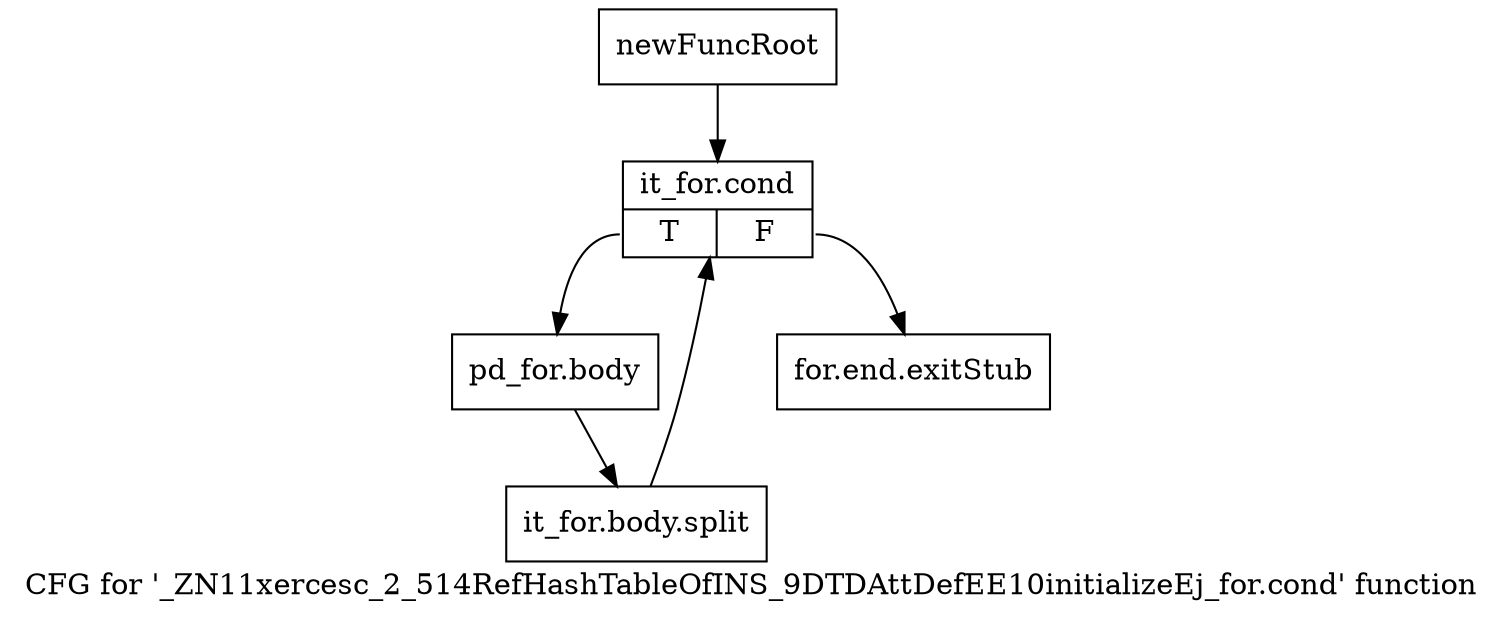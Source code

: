 digraph "CFG for '_ZN11xercesc_2_514RefHashTableOfINS_9DTDAttDefEE10initializeEj_for.cond' function" {
	label="CFG for '_ZN11xercesc_2_514RefHashTableOfINS_9DTDAttDefEE10initializeEj_for.cond' function";

	Node0x9834210 [shape=record,label="{newFuncRoot}"];
	Node0x9834210 -> Node0x98342b0;
	Node0x9834260 [shape=record,label="{for.end.exitStub}"];
	Node0x98342b0 [shape=record,label="{it_for.cond|{<s0>T|<s1>F}}"];
	Node0x98342b0:s0 -> Node0x9834300;
	Node0x98342b0:s1 -> Node0x9834260;
	Node0x9834300 [shape=record,label="{pd_for.body}"];
	Node0x9834300 -> Node0xcde2430;
	Node0xcde2430 [shape=record,label="{it_for.body.split}"];
	Node0xcde2430 -> Node0x98342b0;
}
